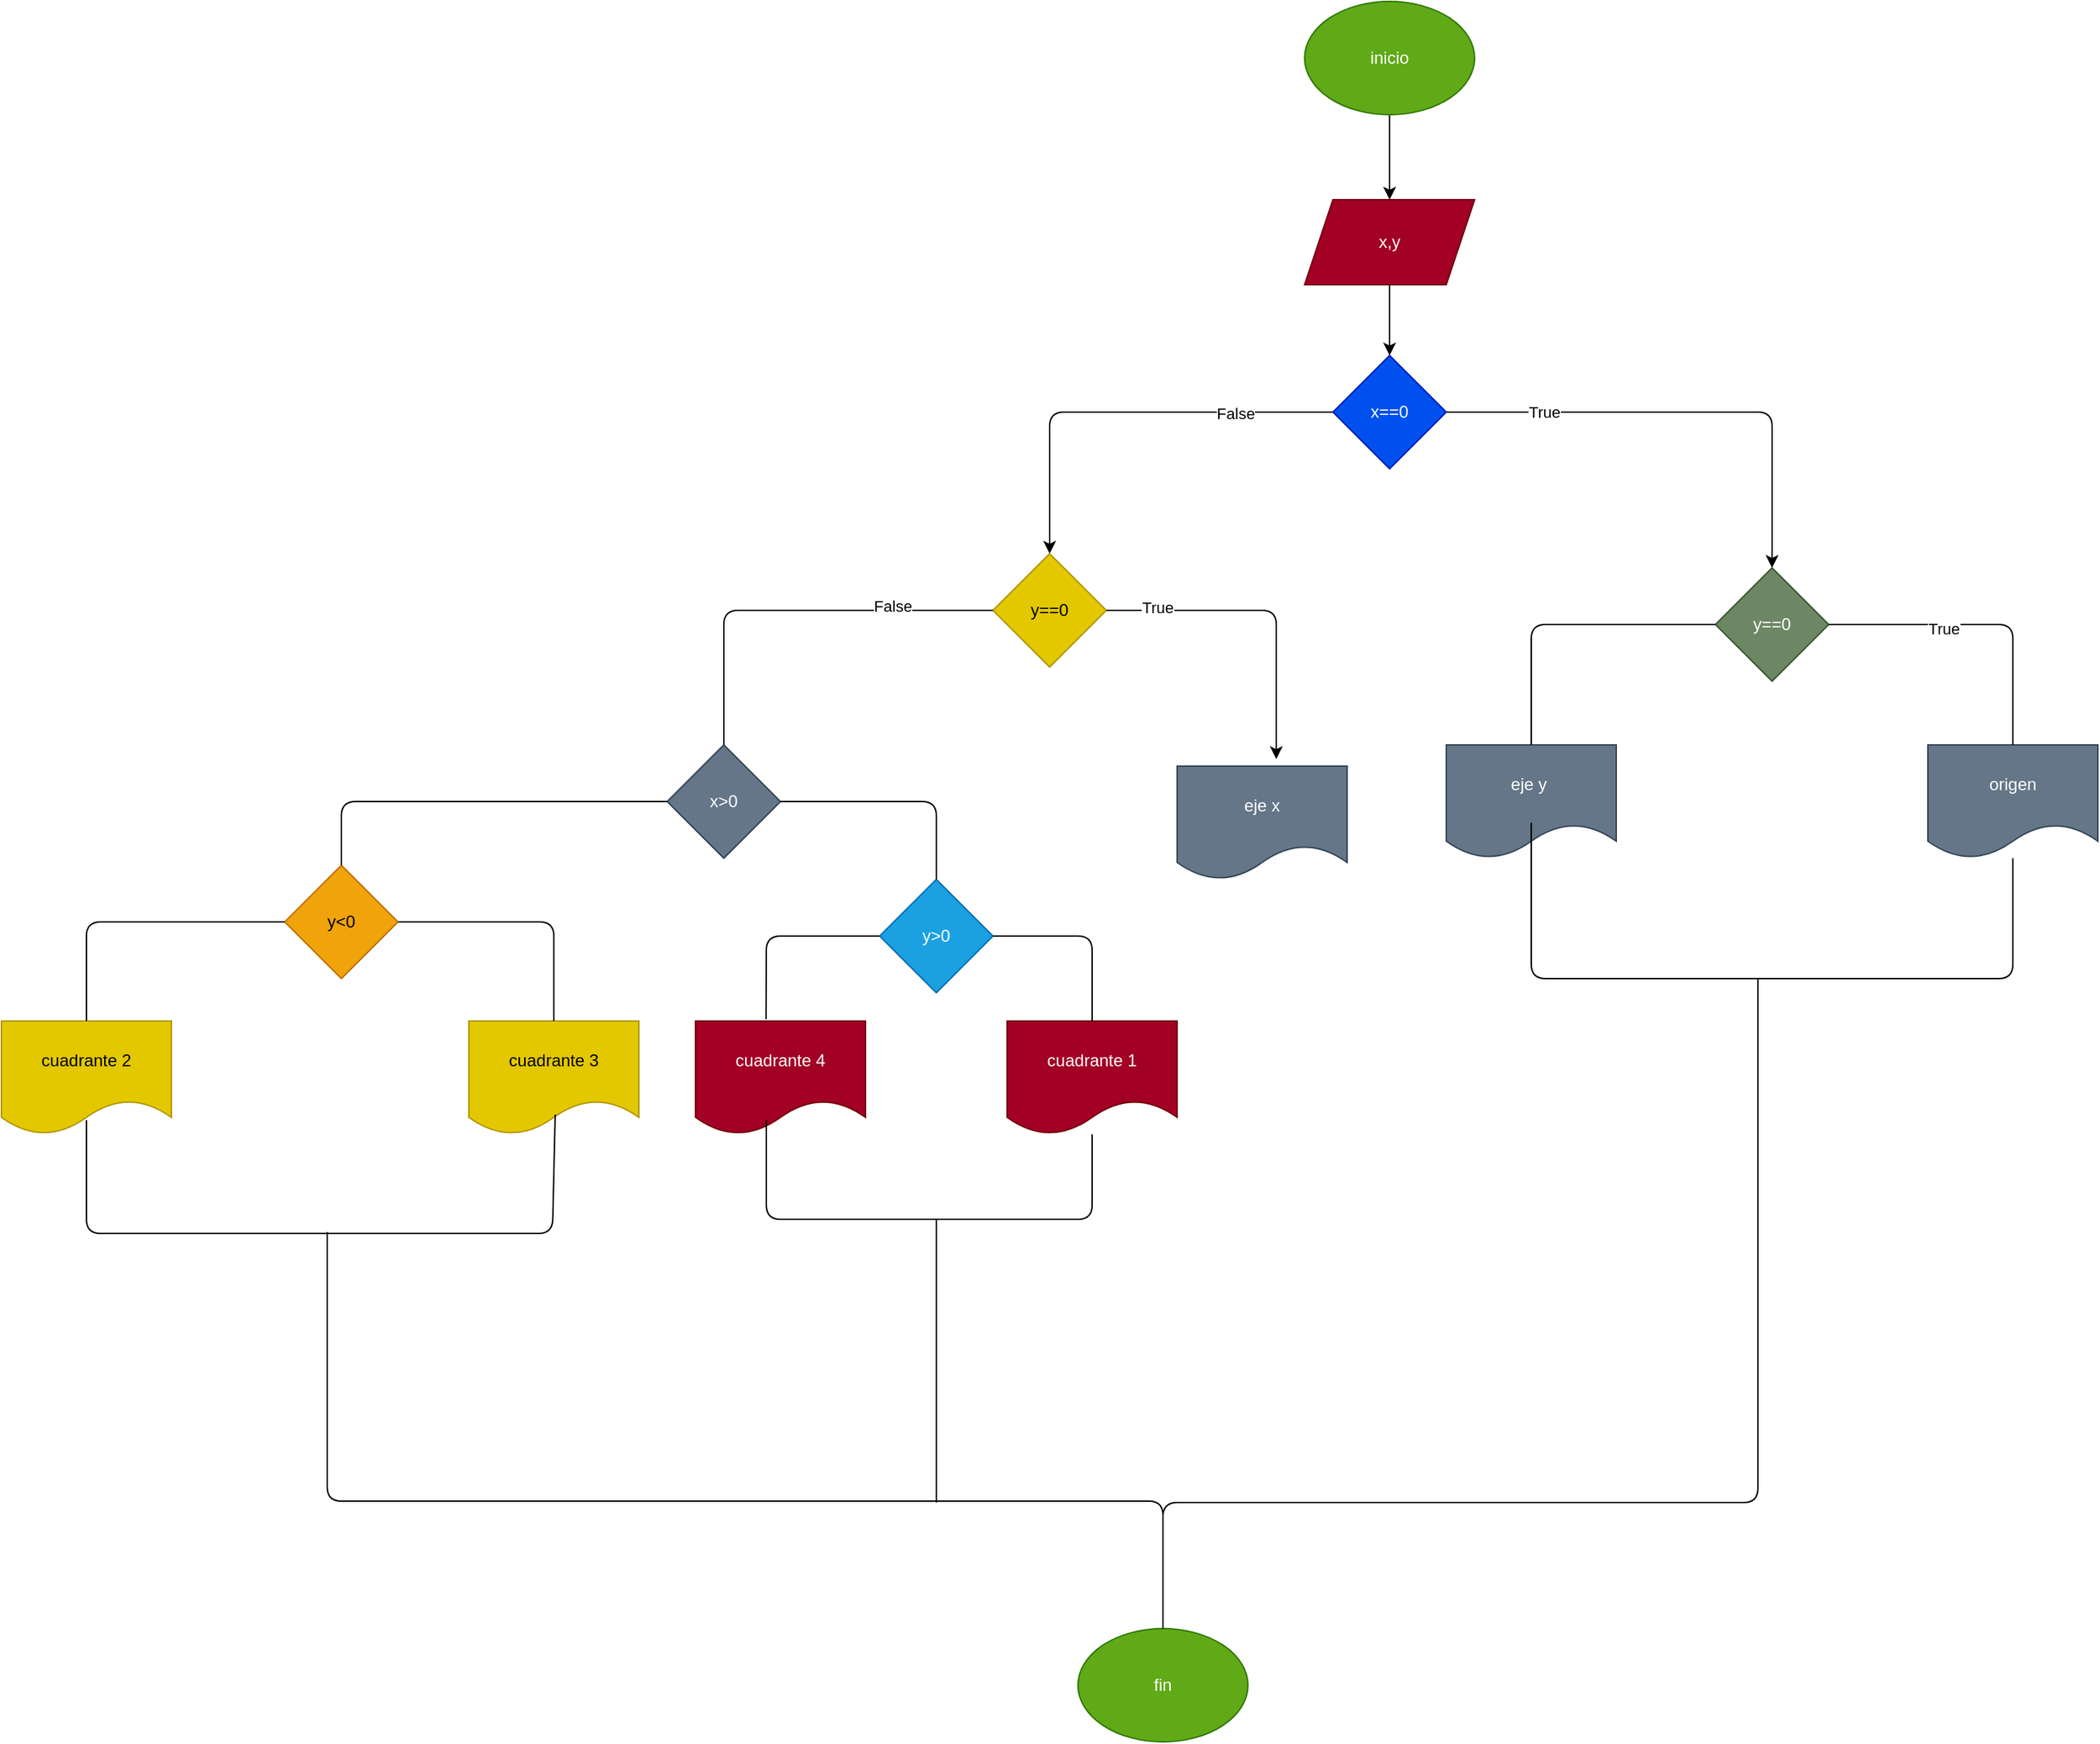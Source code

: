<mxfile>
    <diagram id="YIsx_v7lJYpMFvFa3h_Z" name="Página-1">
        <mxGraphModel dx="1429" dy="374" grid="1" gridSize="10" guides="1" tooltips="1" connect="1" arrows="1" fold="1" page="1" pageScale="1" pageWidth="827" pageHeight="1169" math="0" shadow="0">
            <root>
                <mxCell id="0"/>
                <mxCell id="1" parent="0"/>
                <mxCell id="5" value="" style="edgeStyle=none;html=1;" parent="1" source="2" target="4" edge="1">
                    <mxGeometry relative="1" as="geometry"/>
                </mxCell>
                <mxCell id="2" value="inicio" style="ellipse;whiteSpace=wrap;html=1;fillColor=#60a917;fontColor=#ffffff;strokeColor=#2D7600;" parent="1" vertex="1">
                    <mxGeometry x="300" y="20" width="120" height="80" as="geometry"/>
                </mxCell>
                <mxCell id="7" value="" style="edgeStyle=none;html=1;" parent="1" source="4" target="6" edge="1">
                    <mxGeometry relative="1" as="geometry"/>
                </mxCell>
                <mxCell id="4" value="x,y" style="shape=parallelogram;perimeter=parallelogramPerimeter;whiteSpace=wrap;html=1;fixedSize=1;fillColor=#a20025;fontColor=#ffffff;strokeColor=#6F0000;" parent="1" vertex="1">
                    <mxGeometry x="300" y="160" width="120" height="60" as="geometry"/>
                </mxCell>
                <mxCell id="6" value="x==0" style="rhombus;whiteSpace=wrap;html=1;fillColor=#0050ef;fontColor=#ffffff;strokeColor=#001DBC;" parent="1" vertex="1">
                    <mxGeometry x="320" y="270" width="80" height="80" as="geometry"/>
                </mxCell>
                <mxCell id="9" value="" style="endArrow=classic;html=1;entryX=0.5;entryY=0;entryDx=0;entryDy=0;exitX=0;exitY=0.5;exitDx=0;exitDy=0;" parent="1" source="6" edge="1">
                    <mxGeometry width="50" height="50" relative="1" as="geometry">
                        <mxPoint x="320" y="450" as="sourcePoint"/>
                        <mxPoint x="120" y="410" as="targetPoint"/>
                        <Array as="points">
                            <mxPoint x="120" y="310"/>
                        </Array>
                    </mxGeometry>
                </mxCell>
                <mxCell id="86" value="False" style="edgeLabel;html=1;align=center;verticalAlign=middle;resizable=0;points=[];" vertex="1" connectable="0" parent="9">
                    <mxGeometry x="-0.54" y="1" relative="1" as="geometry">
                        <mxPoint as="offset"/>
                    </mxGeometry>
                </mxCell>
                <mxCell id="11" value="" style="endArrow=classic;html=1;entryX=0.5;entryY=0;entryDx=0;entryDy=0;exitX=1;exitY=0.5;exitDx=0;exitDy=0;" parent="1" source="6" edge="1">
                    <mxGeometry width="50" height="50" relative="1" as="geometry">
                        <mxPoint x="360" y="450" as="sourcePoint"/>
                        <mxPoint x="630" y="420" as="targetPoint"/>
                        <Array as="points">
                            <mxPoint x="630" y="310"/>
                        </Array>
                    </mxGeometry>
                </mxCell>
                <mxCell id="87" value="True" style="edgeLabel;html=1;align=center;verticalAlign=middle;resizable=0;points=[];" vertex="1" connectable="0" parent="11">
                    <mxGeometry x="-0.598" relative="1" as="geometry">
                        <mxPoint as="offset"/>
                    </mxGeometry>
                </mxCell>
                <mxCell id="13" value="y==0" style="rhombus;whiteSpace=wrap;html=1;fillColor=#e3c800;fontColor=#000000;strokeColor=#B09500;" parent="1" vertex="1">
                    <mxGeometry x="80" y="410" width="80" height="80" as="geometry"/>
                </mxCell>
                <mxCell id="27" value="" style="endArrow=classic;html=1;exitX=1;exitY=0.5;exitDx=0;exitDy=0;entryX=0.5;entryY=0;entryDx=0;entryDy=0;" parent="1" source="13" edge="1">
                    <mxGeometry width="50" height="50" relative="1" as="geometry">
                        <mxPoint x="350" y="570" as="sourcePoint"/>
                        <mxPoint x="280" y="555" as="targetPoint"/>
                        <Array as="points">
                            <mxPoint x="280" y="450"/>
                        </Array>
                    </mxGeometry>
                </mxCell>
                <mxCell id="89" value="True" style="edgeLabel;html=1;align=center;verticalAlign=middle;resizable=0;points=[];" vertex="1" connectable="0" parent="27">
                    <mxGeometry x="-0.684" y="2" relative="1" as="geometry">
                        <mxPoint as="offset"/>
                    </mxGeometry>
                </mxCell>
                <mxCell id="45" value="fin" style="ellipse;whiteSpace=wrap;html=1;fillColor=#60a917;fontColor=#ffffff;strokeColor=#2D7600;" parent="1" vertex="1">
                    <mxGeometry x="140" y="1169" width="120" height="80" as="geometry"/>
                </mxCell>
                <mxCell id="50" value="y==0" style="rhombus;whiteSpace=wrap;html=1;fillColor=#6d8764;fontColor=#ffffff;strokeColor=#3A5431;" parent="1" vertex="1">
                    <mxGeometry x="590" y="420" width="80" height="80" as="geometry"/>
                </mxCell>
                <mxCell id="51" value="eje y&amp;nbsp;" style="shape=document;whiteSpace=wrap;html=1;boundedLbl=1;fillColor=#647687;fontColor=#ffffff;strokeColor=#314354;" parent="1" vertex="1">
                    <mxGeometry x="400" y="545" width="120" height="80" as="geometry"/>
                </mxCell>
                <mxCell id="52" value="origen" style="shape=document;whiteSpace=wrap;html=1;boundedLbl=1;fillColor=#647687;fontColor=#ffffff;strokeColor=#314354;" parent="1" vertex="1">
                    <mxGeometry x="740" y="545" width="120" height="80" as="geometry"/>
                </mxCell>
                <mxCell id="53" value="" style="endArrow=none;html=1;exitX=0.5;exitY=0;exitDx=0;exitDy=0;" parent="1" source="51" target="50" edge="1">
                    <mxGeometry width="50" height="50" relative="1" as="geometry">
                        <mxPoint x="680" y="760" as="sourcePoint"/>
                        <mxPoint x="730" y="710" as="targetPoint"/>
                        <Array as="points">
                            <mxPoint x="460" y="460"/>
                        </Array>
                    </mxGeometry>
                </mxCell>
                <mxCell id="54" value="" style="endArrow=none;html=1;entryX=1;entryY=0.5;entryDx=0;entryDy=0;exitX=0.5;exitY=0;exitDx=0;exitDy=0;" parent="1" source="52" target="50" edge="1">
                    <mxGeometry width="50" height="50" relative="1" as="geometry">
                        <mxPoint x="690" y="660" as="sourcePoint"/>
                        <mxPoint x="740" y="610" as="targetPoint"/>
                        <Array as="points">
                            <mxPoint x="800" y="460"/>
                            <mxPoint x="730" y="460"/>
                        </Array>
                    </mxGeometry>
                </mxCell>
                <mxCell id="88" value="True" style="edgeLabel;html=1;align=center;verticalAlign=middle;resizable=0;points=[];" vertex="1" connectable="0" parent="54">
                    <mxGeometry x="0.246" y="3" relative="1" as="geometry">
                        <mxPoint as="offset"/>
                    </mxGeometry>
                </mxCell>
                <mxCell id="55" value="" style="endArrow=none;html=1;" parent="1" target="52" edge="1">
                    <mxGeometry width="50" height="50" relative="1" as="geometry">
                        <mxPoint x="630" y="710" as="sourcePoint"/>
                        <mxPoint x="800" y="620" as="targetPoint"/>
                        <Array as="points">
                            <mxPoint x="800" y="710"/>
                        </Array>
                    </mxGeometry>
                </mxCell>
                <mxCell id="56" value="" style="endArrow=none;html=1;entryX=0.5;entryY=0.688;entryDx=0;entryDy=0;entryPerimeter=0;" parent="1" target="51" edge="1">
                    <mxGeometry width="50" height="50" relative="1" as="geometry">
                        <mxPoint x="630" y="710" as="sourcePoint"/>
                        <mxPoint x="740" y="610" as="targetPoint"/>
                        <Array as="points">
                            <mxPoint x="460" y="710"/>
                        </Array>
                    </mxGeometry>
                </mxCell>
                <mxCell id="57" value="eje x" style="shape=document;whiteSpace=wrap;html=1;boundedLbl=1;fillColor=#647687;fontColor=#ffffff;strokeColor=#314354;" parent="1" vertex="1">
                    <mxGeometry x="210" y="560" width="120" height="80" as="geometry"/>
                </mxCell>
                <mxCell id="58" value="" style="endArrow=none;html=1;exitX=0.5;exitY=0;exitDx=0;exitDy=0;" parent="1" source="45" edge="1">
                    <mxGeometry width="50" height="50" relative="1" as="geometry">
                        <mxPoint x="330" y="920" as="sourcePoint"/>
                        <mxPoint x="620" y="710" as="targetPoint"/>
                        <Array as="points">
                            <mxPoint x="200" y="1080"/>
                            <mxPoint x="620" y="1080"/>
                        </Array>
                    </mxGeometry>
                </mxCell>
                <mxCell id="59" value="x&amp;gt;0" style="rhombus;whiteSpace=wrap;html=1;fillColor=#647687;fontColor=#ffffff;strokeColor=#314354;" parent="1" vertex="1">
                    <mxGeometry x="-150" y="545" width="80" height="80" as="geometry"/>
                </mxCell>
                <mxCell id="60" value="y&amp;gt;0" style="rhombus;whiteSpace=wrap;html=1;fillColor=#1ba1e2;strokeColor=#006EAF;fontColor=#ffffff;" parent="1" vertex="1">
                    <mxGeometry y="640" width="80" height="80" as="geometry"/>
                </mxCell>
                <mxCell id="62" value="y&amp;lt;0" style="rhombus;whiteSpace=wrap;html=1;fillColor=#f0a30a;fontColor=#000000;strokeColor=#BD7000;" parent="1" vertex="1">
                    <mxGeometry x="-420" y="630" width="80" height="80" as="geometry"/>
                </mxCell>
                <mxCell id="64" value="cuadrante 3" style="shape=document;whiteSpace=wrap;html=1;boundedLbl=1;fillColor=#e3c800;fontColor=#000000;strokeColor=#B09500;" parent="1" vertex="1">
                    <mxGeometry x="-290" y="740" width="120" height="80" as="geometry"/>
                </mxCell>
                <mxCell id="65" value="cuadrante 2" style="shape=document;whiteSpace=wrap;html=1;boundedLbl=1;fillColor=#e3c800;fontColor=#000000;strokeColor=#B09500;" parent="1" vertex="1">
                    <mxGeometry x="-620" y="740" width="120" height="80" as="geometry"/>
                </mxCell>
                <mxCell id="66" value="cuadrante 1" style="shape=document;whiteSpace=wrap;html=1;boundedLbl=1;fillColor=#a20025;fontColor=#ffffff;strokeColor=#6F0000;" parent="1" vertex="1">
                    <mxGeometry x="90" y="740" width="120" height="80" as="geometry"/>
                </mxCell>
                <mxCell id="67" value="cuadrante 4" style="shape=document;whiteSpace=wrap;html=1;boundedLbl=1;fillColor=#a20025;fontColor=#ffffff;strokeColor=#6F0000;" parent="1" vertex="1">
                    <mxGeometry x="-130" y="740" width="120" height="80" as="geometry"/>
                </mxCell>
                <mxCell id="70" value="" style="endArrow=none;html=1;entryX=1;entryY=0.5;entryDx=0;entryDy=0;" parent="1" target="62" edge="1">
                    <mxGeometry width="50" height="50" relative="1" as="geometry">
                        <mxPoint x="-230" y="740" as="sourcePoint"/>
                        <mxPoint x="-160" y="710" as="targetPoint"/>
                        <Array as="points">
                            <mxPoint x="-230" y="670"/>
                        </Array>
                    </mxGeometry>
                </mxCell>
                <mxCell id="71" value="" style="endArrow=none;html=1;entryX=0;entryY=0.5;entryDx=0;entryDy=0;exitX=0.5;exitY=0;exitDx=0;exitDy=0;" parent="1" source="65" target="62" edge="1">
                    <mxGeometry width="50" height="50" relative="1" as="geometry">
                        <mxPoint x="-210" y="760" as="sourcePoint"/>
                        <mxPoint x="-160" y="710" as="targetPoint"/>
                        <Array as="points">
                            <mxPoint x="-560" y="670"/>
                        </Array>
                    </mxGeometry>
                </mxCell>
                <mxCell id="72" value="" style="endArrow=none;html=1;entryX=0;entryY=0.5;entryDx=0;entryDy=0;exitX=0.415;exitY=-0.016;exitDx=0;exitDy=0;exitPerimeter=0;" parent="1" source="67" target="60" edge="1">
                    <mxGeometry width="50" height="50" relative="1" as="geometry">
                        <mxPoint x="-210" y="760" as="sourcePoint"/>
                        <mxPoint x="-160" y="710" as="targetPoint"/>
                        <Array as="points">
                            <mxPoint x="-80" y="680"/>
                        </Array>
                    </mxGeometry>
                </mxCell>
                <mxCell id="74" value="" style="endArrow=none;html=1;entryX=1;entryY=0.5;entryDx=0;entryDy=0;exitX=0.5;exitY=0;exitDx=0;exitDy=0;" parent="1" source="66" target="60" edge="1">
                    <mxGeometry width="50" height="50" relative="1" as="geometry">
                        <mxPoint x="-210" y="760" as="sourcePoint"/>
                        <mxPoint x="-160" y="710" as="targetPoint"/>
                        <Array as="points">
                            <mxPoint x="150" y="680"/>
                        </Array>
                    </mxGeometry>
                </mxCell>
                <mxCell id="76" value="" style="endArrow=none;html=1;entryX=0;entryY=0.5;entryDx=0;entryDy=0;exitX=0.5;exitY=0;exitDx=0;exitDy=0;" edge="1" parent="1" source="59" target="13">
                    <mxGeometry width="50" height="50" relative="1" as="geometry">
                        <mxPoint x="230" y="570" as="sourcePoint"/>
                        <mxPoint x="280" y="520" as="targetPoint"/>
                        <Array as="points">
                            <mxPoint x="-110" y="450"/>
                        </Array>
                    </mxGeometry>
                </mxCell>
                <mxCell id="90" value="False" style="edgeLabel;html=1;align=center;verticalAlign=middle;resizable=0;points=[];" vertex="1" connectable="0" parent="76">
                    <mxGeometry x="0.497" y="3" relative="1" as="geometry">
                        <mxPoint as="offset"/>
                    </mxGeometry>
                </mxCell>
                <mxCell id="77" value="" style="endArrow=none;html=1;entryX=1;entryY=0.5;entryDx=0;entryDy=0;exitX=0.5;exitY=0;exitDx=0;exitDy=0;" edge="1" parent="1" source="60" target="59">
                    <mxGeometry width="50" height="50" relative="1" as="geometry">
                        <mxPoint x="230" y="570" as="sourcePoint"/>
                        <mxPoint x="-60" y="590" as="targetPoint"/>
                        <Array as="points">
                            <mxPoint x="40" y="585"/>
                        </Array>
                    </mxGeometry>
                </mxCell>
                <mxCell id="79" value="" style="endArrow=none;html=1;entryX=0;entryY=0.5;entryDx=0;entryDy=0;exitX=0.5;exitY=0;exitDx=0;exitDy=0;" edge="1" parent="1" source="62" target="59">
                    <mxGeometry width="50" height="50" relative="1" as="geometry">
                        <mxPoint x="230" y="570" as="sourcePoint"/>
                        <mxPoint x="280" y="520" as="targetPoint"/>
                        <Array as="points">
                            <mxPoint x="-380" y="585"/>
                        </Array>
                    </mxGeometry>
                </mxCell>
                <mxCell id="80" value="" style="endArrow=none;html=1;" edge="1" parent="1">
                    <mxGeometry width="50" height="50" relative="1" as="geometry">
                        <mxPoint x="-380" y="890" as="sourcePoint"/>
                        <mxPoint x="-560" y="810" as="targetPoint"/>
                        <Array as="points">
                            <mxPoint x="-560" y="890"/>
                        </Array>
                    </mxGeometry>
                </mxCell>
                <mxCell id="81" value="" style="endArrow=none;html=1;entryX=0.508;entryY=0.825;entryDx=0;entryDy=0;entryPerimeter=0;" edge="1" parent="1" target="64">
                    <mxGeometry width="50" height="50" relative="1" as="geometry">
                        <mxPoint x="-380" y="890" as="sourcePoint"/>
                        <mxPoint x="-50" y="940" as="targetPoint"/>
                        <Array as="points">
                            <mxPoint x="-231" y="890"/>
                        </Array>
                    </mxGeometry>
                </mxCell>
                <mxCell id="82" value="" style="endArrow=none;html=1;" edge="1" parent="1">
                    <mxGeometry width="50" height="50" relative="1" as="geometry">
                        <mxPoint x="40" y="880" as="sourcePoint"/>
                        <mxPoint x="-80" y="810" as="targetPoint"/>
                        <Array as="points">
                            <mxPoint x="-80" y="880"/>
                        </Array>
                    </mxGeometry>
                </mxCell>
                <mxCell id="83" value="" style="endArrow=none;html=1;" edge="1" parent="1" target="66">
                    <mxGeometry width="50" height="50" relative="1" as="geometry">
                        <mxPoint x="40" y="880" as="sourcePoint"/>
                        <mxPoint x="-50" y="940" as="targetPoint"/>
                        <Array as="points">
                            <mxPoint x="150" y="880"/>
                        </Array>
                    </mxGeometry>
                </mxCell>
                <mxCell id="84" value="" style="endArrow=none;html=1;" edge="1" parent="1">
                    <mxGeometry width="50" height="50" relative="1" as="geometry">
                        <mxPoint x="-390" y="889" as="sourcePoint"/>
                        <mxPoint x="200" y="1169" as="targetPoint"/>
                        <Array as="points">
                            <mxPoint x="-390" y="1079"/>
                            <mxPoint x="-80" y="1079"/>
                            <mxPoint x="200" y="1079"/>
                        </Array>
                    </mxGeometry>
                </mxCell>
                <mxCell id="85" value="" style="endArrow=none;html=1;" edge="1" parent="1">
                    <mxGeometry width="50" height="50" relative="1" as="geometry">
                        <mxPoint x="40" y="1080" as="sourcePoint"/>
                        <mxPoint x="40" y="880" as="targetPoint"/>
                    </mxGeometry>
                </mxCell>
            </root>
        </mxGraphModel>
    </diagram>
</mxfile>
